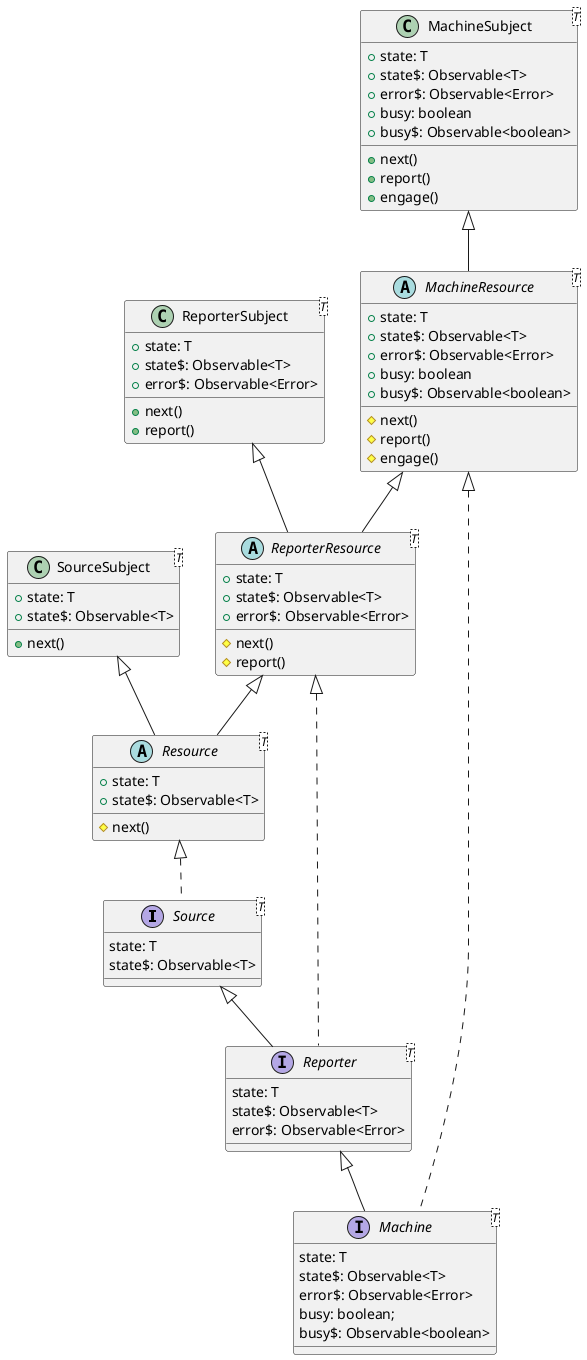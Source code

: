 @startuml Sources

interface Source<T> {
  state: T
  state$: Observable<T>
}

Source <|-- Reporter
interface Reporter<T> {
  state: T
  state$: Observable<T>
  error$: Observable<Error>
}

Reporter <|-- Machine
interface Machine<T> {
  state: T
  state$: Observable<T>
  error$: Observable<Error>
  busy: boolean;
  busy$: Observable<boolean>
}

Resource <|.. Source
abstract class Resource<T> {
  +state: T
  +state$: Observable<T>
  #next()
}

SourceSubject <|-- Resource
class SourceSubject<T> {
  +state: T
  +state$: Observable<T>
  +next()
}

ReporterResource <|.. Reporter
ReporterResource <|-- Resource
abstract class ReporterResource<T> {
  +state: T
  +state$: Observable<T>
  +error$: Observable<Error>
  #next()
  #report()
}

ReporterSubject <|-- ReporterResource
class ReporterSubject<T> {
  +state: T
  +state$: Observable<T>
  +error$: Observable<Error>
  +next()
  +report()
}

MachineResource <|.. Machine
MachineResource <|-- ReporterResource
abstract class MachineResource<T> {
  +state: T
  +state$: Observable<T>
  +error$: Observable<Error>
  +busy: boolean
  +busy$: Observable<boolean>
  #next()
  #report()
  #engage()
}

MachineSubject <|-- MachineResource
class MachineSubject<T> {
  +state: T
  +state$: Observable<T>
  +error$: Observable<Error>
  +busy: boolean
  +busy$: Observable<boolean>
  +next()
  +report()
  +engage()
}

@enduml